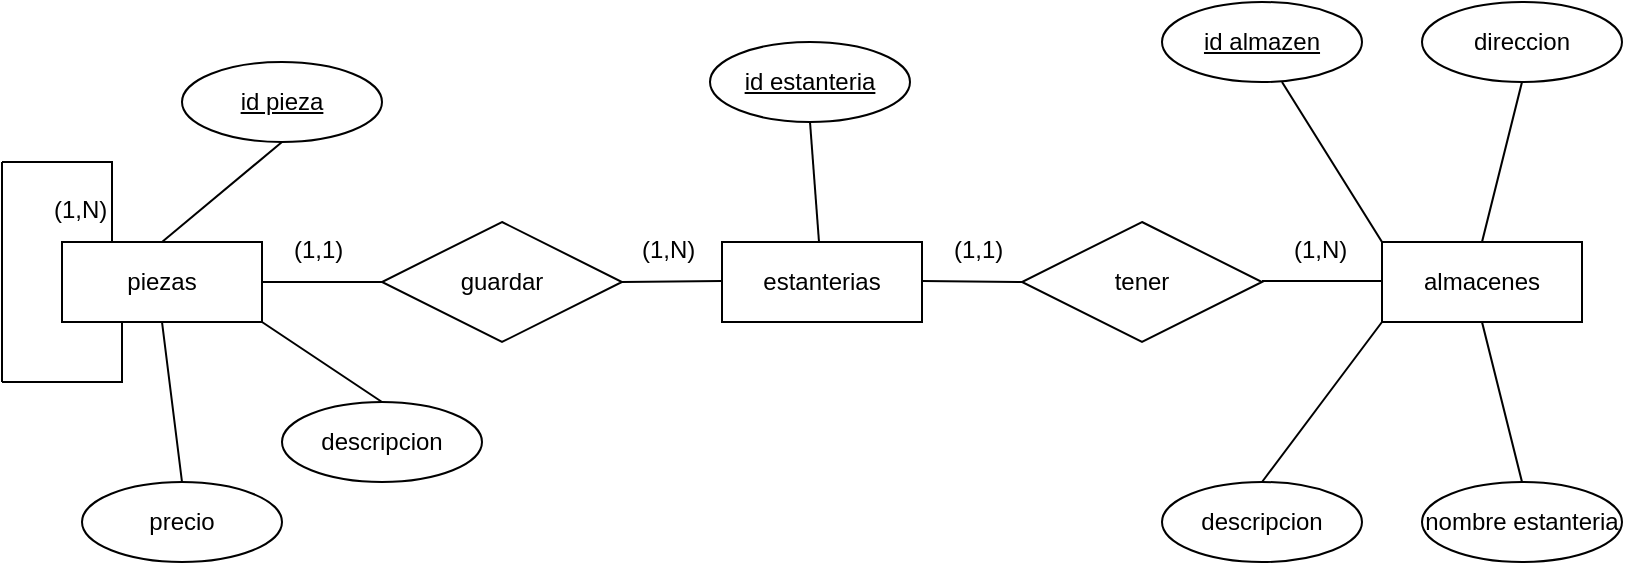 <mxfile version="17.4.6" type="device"><diagram id="rtV8F3GHfVNQsc8Psfp0" name="Page-1"><mxGraphModel dx="1635" dy="877" grid="1" gridSize="10" guides="1" tooltips="1" connect="1" arrows="1" fold="1" page="1" pageScale="1" pageWidth="827" pageHeight="1169" math="0" shadow="0"><root><mxCell id="0"/><mxCell id="1" parent="0"/><mxCell id="CHH66RSh_fo1zHohFUO_-1" value="piezas" style="whiteSpace=wrap;html=1;align=center;" parent="1" vertex="1"><mxGeometry x="40" y="240" width="100" height="40" as="geometry"/></mxCell><mxCell id="CHH66RSh_fo1zHohFUO_-2" value="guardar" style="shape=rhombus;perimeter=rhombusPerimeter;whiteSpace=wrap;html=1;align=center;" parent="1" vertex="1"><mxGeometry x="200" y="230" width="120" height="60" as="geometry"/></mxCell><mxCell id="CHH66RSh_fo1zHohFUO_-3" value="estanterias" style="whiteSpace=wrap;html=1;align=center;" parent="1" vertex="1"><mxGeometry x="370" y="240" width="100" height="40" as="geometry"/></mxCell><mxCell id="CHH66RSh_fo1zHohFUO_-4" value="tener" style="shape=rhombus;perimeter=rhombusPerimeter;whiteSpace=wrap;html=1;align=center;" parent="1" vertex="1"><mxGeometry x="520" y="230" width="120" height="60" as="geometry"/></mxCell><mxCell id="CHH66RSh_fo1zHohFUO_-5" value="almacenes" style="whiteSpace=wrap;html=1;align=center;" parent="1" vertex="1"><mxGeometry x="700" y="240" width="100" height="40" as="geometry"/></mxCell><mxCell id="CHH66RSh_fo1zHohFUO_-7" value="precio" style="ellipse;whiteSpace=wrap;html=1;align=center;" parent="1" vertex="1"><mxGeometry x="50" y="360" width="100" height="40" as="geometry"/></mxCell><mxCell id="CHH66RSh_fo1zHohFUO_-8" value="descripcion" style="ellipse;whiteSpace=wrap;html=1;align=center;" parent="1" vertex="1"><mxGeometry x="150" y="320" width="100" height="40" as="geometry"/></mxCell><mxCell id="CHH66RSh_fo1zHohFUO_-11" value="direccion" style="ellipse;whiteSpace=wrap;html=1;align=center;" parent="1" vertex="1"><mxGeometry x="720" y="120" width="100" height="40" as="geometry"/></mxCell><mxCell id="CHH66RSh_fo1zHohFUO_-12" value="nombre estanteria" style="ellipse;whiteSpace=wrap;html=1;align=center;" parent="1" vertex="1"><mxGeometry x="720" y="360" width="100" height="40" as="geometry"/></mxCell><mxCell id="CHH66RSh_fo1zHohFUO_-13" value="descripcion" style="ellipse;whiteSpace=wrap;html=1;align=center;" parent="1" vertex="1"><mxGeometry x="590" y="360" width="100" height="40" as="geometry"/></mxCell><mxCell id="CHH66RSh_fo1zHohFUO_-14" value="" style="endArrow=none;html=1;rounded=0;" parent="1" edge="1"><mxGeometry relative="1" as="geometry"><mxPoint x="140" y="260" as="sourcePoint"/><mxPoint x="200" y="260" as="targetPoint"/></mxGeometry></mxCell><mxCell id="CHH66RSh_fo1zHohFUO_-15" value="" style="endArrow=none;html=1;rounded=0;exitX=1;exitY=0.5;exitDx=0;exitDy=0;" parent="1" source="CHH66RSh_fo1zHohFUO_-2" edge="1"><mxGeometry relative="1" as="geometry"><mxPoint x="310" y="259.5" as="sourcePoint"/><mxPoint x="370" y="259.5" as="targetPoint"/></mxGeometry></mxCell><mxCell id="CHH66RSh_fo1zHohFUO_-16" value="" style="endArrow=none;html=1;rounded=0;" parent="1" edge="1"><mxGeometry relative="1" as="geometry"><mxPoint x="470" y="259.5" as="sourcePoint"/><mxPoint x="520" y="260" as="targetPoint"/></mxGeometry></mxCell><mxCell id="CHH66RSh_fo1zHohFUO_-18" value="" style="endArrow=none;html=1;rounded=0;" parent="1" edge="1"><mxGeometry relative="1" as="geometry"><mxPoint x="640" y="259.5" as="sourcePoint"/><mxPoint x="700" y="259.5" as="targetPoint"/></mxGeometry></mxCell><mxCell id="CHH66RSh_fo1zHohFUO_-19" value="" style="endArrow=none;html=1;rounded=0;entryX=0;entryY=1;entryDx=0;entryDy=0;exitX=0.5;exitY=0;exitDx=0;exitDy=0;" parent="1" source="CHH66RSh_fo1zHohFUO_-13" target="CHH66RSh_fo1zHohFUO_-5" edge="1"><mxGeometry relative="1" as="geometry"><mxPoint x="600" y="320" as="sourcePoint"/><mxPoint x="760" y="320" as="targetPoint"/></mxGeometry></mxCell><mxCell id="CHH66RSh_fo1zHohFUO_-20" value="" style="endArrow=none;html=1;rounded=0;entryX=0.5;entryY=1;entryDx=0;entryDy=0;exitX=0.5;exitY=0;exitDx=0;exitDy=0;" parent="1" source="CHH66RSh_fo1zHohFUO_-12" target="CHH66RSh_fo1zHohFUO_-5" edge="1"><mxGeometry relative="1" as="geometry"><mxPoint x="650" y="370" as="sourcePoint"/><mxPoint x="710" y="290" as="targetPoint"/></mxGeometry></mxCell><mxCell id="CHH66RSh_fo1zHohFUO_-21" value="" style="endArrow=none;html=1;rounded=0;entryX=0.5;entryY=1;entryDx=0;entryDy=0;" parent="1" edge="1"><mxGeometry relative="1" as="geometry"><mxPoint x="700" y="240" as="sourcePoint"/><mxPoint x="650" y="160" as="targetPoint"/></mxGeometry></mxCell><mxCell id="CHH66RSh_fo1zHohFUO_-22" value="" style="endArrow=none;html=1;rounded=0;entryX=0.5;entryY=1;entryDx=0;entryDy=0;exitX=0.5;exitY=0;exitDx=0;exitDy=0;" parent="1" source="CHH66RSh_fo1zHohFUO_-5" target="CHH66RSh_fo1zHohFUO_-11" edge="1"><mxGeometry relative="1" as="geometry"><mxPoint x="710" y="250" as="sourcePoint"/><mxPoint x="660" y="170" as="targetPoint"/></mxGeometry></mxCell><mxCell id="CHH66RSh_fo1zHohFUO_-23" value="" style="endArrow=none;html=1;rounded=0;entryX=0.5;entryY=1;entryDx=0;entryDy=0;" parent="1" source="CHH66RSh_fo1zHohFUO_-3" edge="1"><mxGeometry relative="1" as="geometry"><mxPoint x="330" y="270" as="sourcePoint"/><mxPoint x="414" y="180" as="targetPoint"/></mxGeometry></mxCell><mxCell id="CHH66RSh_fo1zHohFUO_-24" value="" style="endArrow=none;html=1;rounded=0;entryX=1;entryY=1;entryDx=0;entryDy=0;exitX=0.5;exitY=0;exitDx=0;exitDy=0;" parent="1" source="CHH66RSh_fo1zHohFUO_-8" target="CHH66RSh_fo1zHohFUO_-1" edge="1"><mxGeometry relative="1" as="geometry"><mxPoint x="220" y="360" as="sourcePoint"/><mxPoint x="170" y="280" as="targetPoint"/></mxGeometry></mxCell><mxCell id="CHH66RSh_fo1zHohFUO_-25" value="" style="endArrow=none;html=1;rounded=0;entryX=0.5;entryY=1;entryDx=0;entryDy=0;exitX=0.5;exitY=0;exitDx=0;exitDy=0;" parent="1" source="CHH66RSh_fo1zHohFUO_-1" edge="1" target="CHH66RSh_fo1zHohFUO_-32"><mxGeometry relative="1" as="geometry"><mxPoint x="170" y="370" as="sourcePoint"/><mxPoint x="80" y="180" as="targetPoint"/></mxGeometry></mxCell><mxCell id="CHH66RSh_fo1zHohFUO_-26" value="" style="endArrow=none;html=1;rounded=0;entryX=0.5;entryY=1;entryDx=0;entryDy=0;exitX=0.5;exitY=0;exitDx=0;exitDy=0;" parent="1" source="CHH66RSh_fo1zHohFUO_-7" target="CHH66RSh_fo1zHohFUO_-1" edge="1"><mxGeometry relative="1" as="geometry"><mxPoint x="120" y="340" as="sourcePoint"/><mxPoint x="110" y="280" as="targetPoint"/></mxGeometry></mxCell><mxCell id="CHH66RSh_fo1zHohFUO_-27" value="(1,1)" style="text;strokeColor=none;fillColor=none;spacingLeft=4;spacingRight=4;overflow=hidden;rotatable=0;points=[[0,0.5],[1,0.5]];portConstraint=eastwest;fontSize=12;" parent="1" vertex="1"><mxGeometry x="150" y="230" width="40" height="30" as="geometry"/></mxCell><mxCell id="CHH66RSh_fo1zHohFUO_-29" value="(1,N)" style="text;strokeColor=none;fillColor=none;spacingLeft=4;spacingRight=4;overflow=hidden;rotatable=0;points=[[0,0.5],[1,0.5]];portConstraint=eastwest;fontSize=12;" parent="1" vertex="1"><mxGeometry x="324" y="230" width="40" height="30" as="geometry"/></mxCell><mxCell id="CHH66RSh_fo1zHohFUO_-30" value="(1,1)" style="text;strokeColor=none;fillColor=none;spacingLeft=4;spacingRight=4;overflow=hidden;rotatable=0;points=[[0,0.5],[1,0.5]];portConstraint=eastwest;fontSize=12;" parent="1" vertex="1"><mxGeometry x="480" y="230" width="40" height="30" as="geometry"/></mxCell><mxCell id="CHH66RSh_fo1zHohFUO_-31" value="(1,N)" style="text;strokeColor=none;fillColor=none;spacingLeft=4;spacingRight=4;overflow=hidden;rotatable=0;points=[[0,0.5],[1,0.5]];portConstraint=eastwest;fontSize=12;" parent="1" vertex="1"><mxGeometry x="650" y="230" width="40" height="30" as="geometry"/></mxCell><mxCell id="CHH66RSh_fo1zHohFUO_-32" value="id pieza" style="ellipse;whiteSpace=wrap;html=1;align=center;fontStyle=4;" parent="1" vertex="1"><mxGeometry x="100" y="150" width="100" height="40" as="geometry"/></mxCell><mxCell id="CHH66RSh_fo1zHohFUO_-33" value="id estanteria" style="ellipse;whiteSpace=wrap;html=1;align=center;fontStyle=4;" parent="1" vertex="1"><mxGeometry x="364" y="140" width="100" height="40" as="geometry"/></mxCell><mxCell id="CHH66RSh_fo1zHohFUO_-34" value="id almazen" style="ellipse;whiteSpace=wrap;html=1;align=center;fontStyle=4;" parent="1" vertex="1"><mxGeometry x="590" y="120" width="100" height="40" as="geometry"/></mxCell><mxCell id="RyTRtobu-CZ-cw9Lbx4H-1" value="" style="endArrow=none;html=1;rounded=0;entryX=0.25;entryY=0;entryDx=0;entryDy=0;" edge="1" parent="1" target="CHH66RSh_fo1zHohFUO_-1"><mxGeometry relative="1" as="geometry"><mxPoint x="10" y="200" as="sourcePoint"/><mxPoint x="100" y="200" as="targetPoint"/><Array as="points"><mxPoint x="65" y="200"/></Array></mxGeometry></mxCell><mxCell id="RyTRtobu-CZ-cw9Lbx4H-3" value="" style="endArrow=none;html=1;rounded=0;" edge="1" parent="1"><mxGeometry relative="1" as="geometry"><mxPoint x="10" y="200" as="sourcePoint"/><mxPoint x="10" y="310" as="targetPoint"/></mxGeometry></mxCell><mxCell id="RyTRtobu-CZ-cw9Lbx4H-4" value="" style="endArrow=none;html=1;rounded=0;" edge="1" parent="1"><mxGeometry relative="1" as="geometry"><mxPoint x="10" y="310" as="sourcePoint"/><mxPoint x="70" y="280" as="targetPoint"/><Array as="points"><mxPoint x="70" y="310"/></Array></mxGeometry></mxCell><mxCell id="RyTRtobu-CZ-cw9Lbx4H-5" value="(1,N)" style="text;strokeColor=none;fillColor=none;spacingLeft=4;spacingRight=4;overflow=hidden;rotatable=0;points=[[0,0.5],[1,0.5]];portConstraint=eastwest;fontSize=12;" vertex="1" parent="1"><mxGeometry x="30" y="210" width="40" height="30" as="geometry"/></mxCell></root></mxGraphModel></diagram></mxfile>